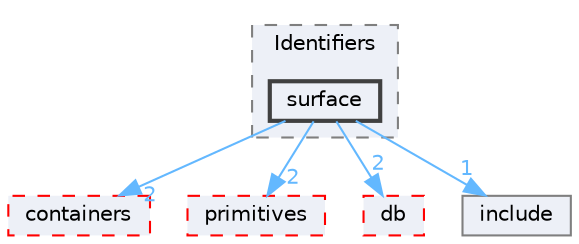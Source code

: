 digraph "src/OpenFOAM/meshes/Identifiers/surface"
{
 // LATEX_PDF_SIZE
  bgcolor="transparent";
  edge [fontname=Helvetica,fontsize=10,labelfontname=Helvetica,labelfontsize=10];
  node [fontname=Helvetica,fontsize=10,shape=box,height=0.2,width=0.4];
  compound=true
  subgraph clusterdir_162c770ecfd5d3d84e768ef2f1993e65 {
    graph [ bgcolor="#edf0f7", pencolor="grey50", label="Identifiers", fontname=Helvetica,fontsize=10 style="filled,dashed", URL="dir_162c770ecfd5d3d84e768ef2f1993e65.html",tooltip=""]
  dir_cd2e6c59044d545afb97b049769a5604 [label="surface", fillcolor="#edf0f7", color="grey25", style="filled,bold", URL="dir_cd2e6c59044d545afb97b049769a5604.html",tooltip=""];
  }
  dir_19d0872053bde092be81d7fe3f56cbf7 [label="containers", fillcolor="#edf0f7", color="red", style="filled,dashed", URL="dir_19d0872053bde092be81d7fe3f56cbf7.html",tooltip=""];
  dir_3e50f45338116b169052b428016851aa [label="primitives", fillcolor="#edf0f7", color="red", style="filled,dashed", URL="dir_3e50f45338116b169052b428016851aa.html",tooltip=""];
  dir_63c634f7a7cfd679ac26c67fb30fc32f [label="db", fillcolor="#edf0f7", color="red", style="filled,dashed", URL="dir_63c634f7a7cfd679ac26c67fb30fc32f.html",tooltip=""];
  dir_e954e9f5966bc1c681a414ec8bd0ee15 [label="include", fillcolor="#edf0f7", color="grey50", style="filled", URL="dir_e954e9f5966bc1c681a414ec8bd0ee15.html",tooltip=""];
  dir_cd2e6c59044d545afb97b049769a5604->dir_19d0872053bde092be81d7fe3f56cbf7 [headlabel="2", labeldistance=1.5 headhref="dir_003816_000669.html" href="dir_003816_000669.html" color="steelblue1" fontcolor="steelblue1"];
  dir_cd2e6c59044d545afb97b049769a5604->dir_3e50f45338116b169052b428016851aa [headlabel="2", labeldistance=1.5 headhref="dir_003816_003069.html" href="dir_003816_003069.html" color="steelblue1" fontcolor="steelblue1"];
  dir_cd2e6c59044d545afb97b049769a5604->dir_63c634f7a7cfd679ac26c67fb30fc32f [headlabel="2", labeldistance=1.5 headhref="dir_003816_000817.html" href="dir_003816_000817.html" color="steelblue1" fontcolor="steelblue1"];
  dir_cd2e6c59044d545afb97b049769a5604->dir_e954e9f5966bc1c681a414ec8bd0ee15 [headlabel="1", labeldistance=1.5 headhref="dir_003816_001804.html" href="dir_003816_001804.html" color="steelblue1" fontcolor="steelblue1"];
}
